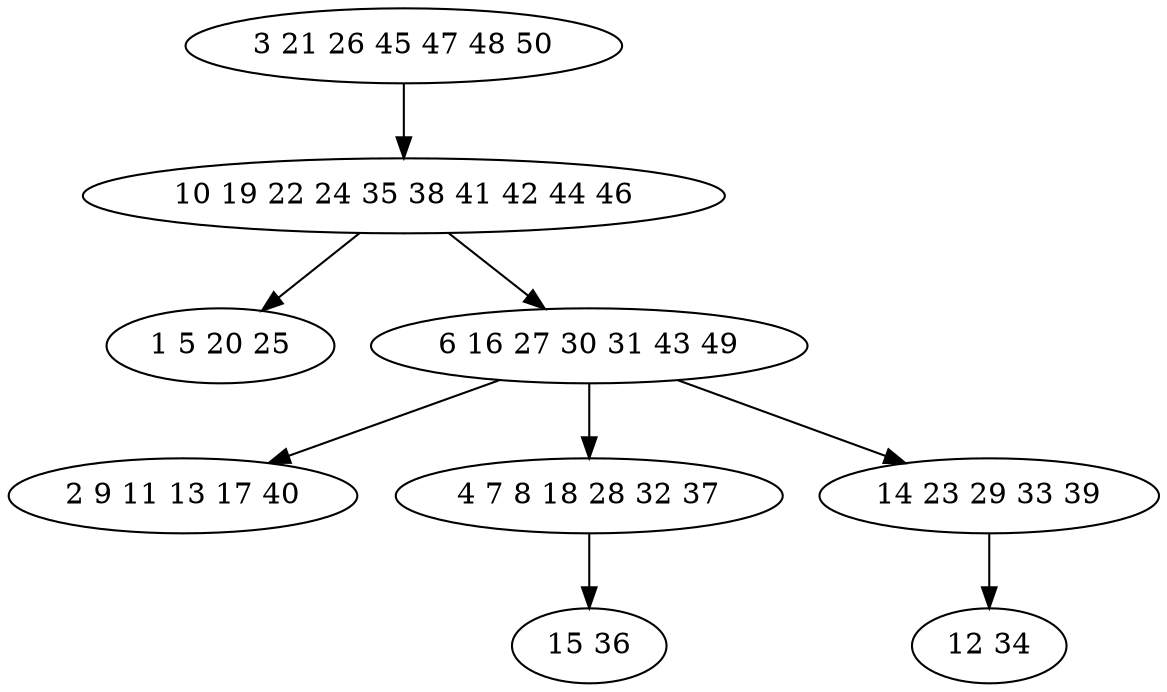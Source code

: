 digraph true_tree {
	"0" -> "1"
	"1" -> "2"
	"1" -> "3"
	"3" -> "4"
	"3" -> "5"
	"3" -> "6"
	"6" -> "7"
	"5" -> "8"
	"0" [label="3 21 26 45 47 48 50"];
	"1" [label="10 19 22 24 35 38 41 42 44 46"];
	"2" [label="1 5 20 25"];
	"3" [label="6 16 27 30 31 43 49"];
	"4" [label="2 9 11 13 17 40"];
	"5" [label="4 7 8 18 28 32 37"];
	"6" [label="14 23 29 33 39"];
	"7" [label="12 34"];
	"8" [label="15 36"];
}
